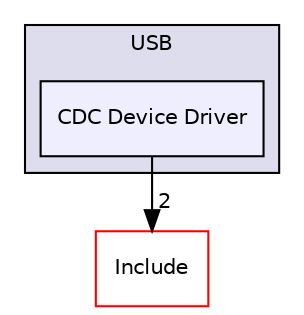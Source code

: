 digraph "C:/Users/mainuser/Desktop/School/SeniorProject/EthKitTCP/Microchip/USB/CDC Device Driver" {
  compound=true
  node [ fontsize="10", fontname="Helvetica"];
  edge [ labelfontsize="10", labelfontname="Helvetica"];
  subgraph clusterdir_0a24c4421d9b613056fbe1b6b73d66fc {
    graph [ bgcolor="#ddddee", pencolor="black", label="USB" fontname="Helvetica", fontsize="10", URL="dir_0a24c4421d9b613056fbe1b6b73d66fc.html"]
  dir_e5c78c40216d4d5333b62b6a0ab37603 [shape=box, label="CDC Device Driver", style="filled", fillcolor="#eeeeff", pencolor="black", URL="dir_e5c78c40216d4d5333b62b6a0ab37603.html"];
  }
  dir_7ce300d8a919a620616ec6bc64c02d37 [shape=box label="Include" fillcolor="white" style="filled" color="red" URL="dir_7ce300d8a919a620616ec6bc64c02d37.html"];
  dir_e5c78c40216d4d5333b62b6a0ab37603->dir_7ce300d8a919a620616ec6bc64c02d37 [headlabel="2", labeldistance=1.5 headhref="dir_000081_000022.html"];
}
